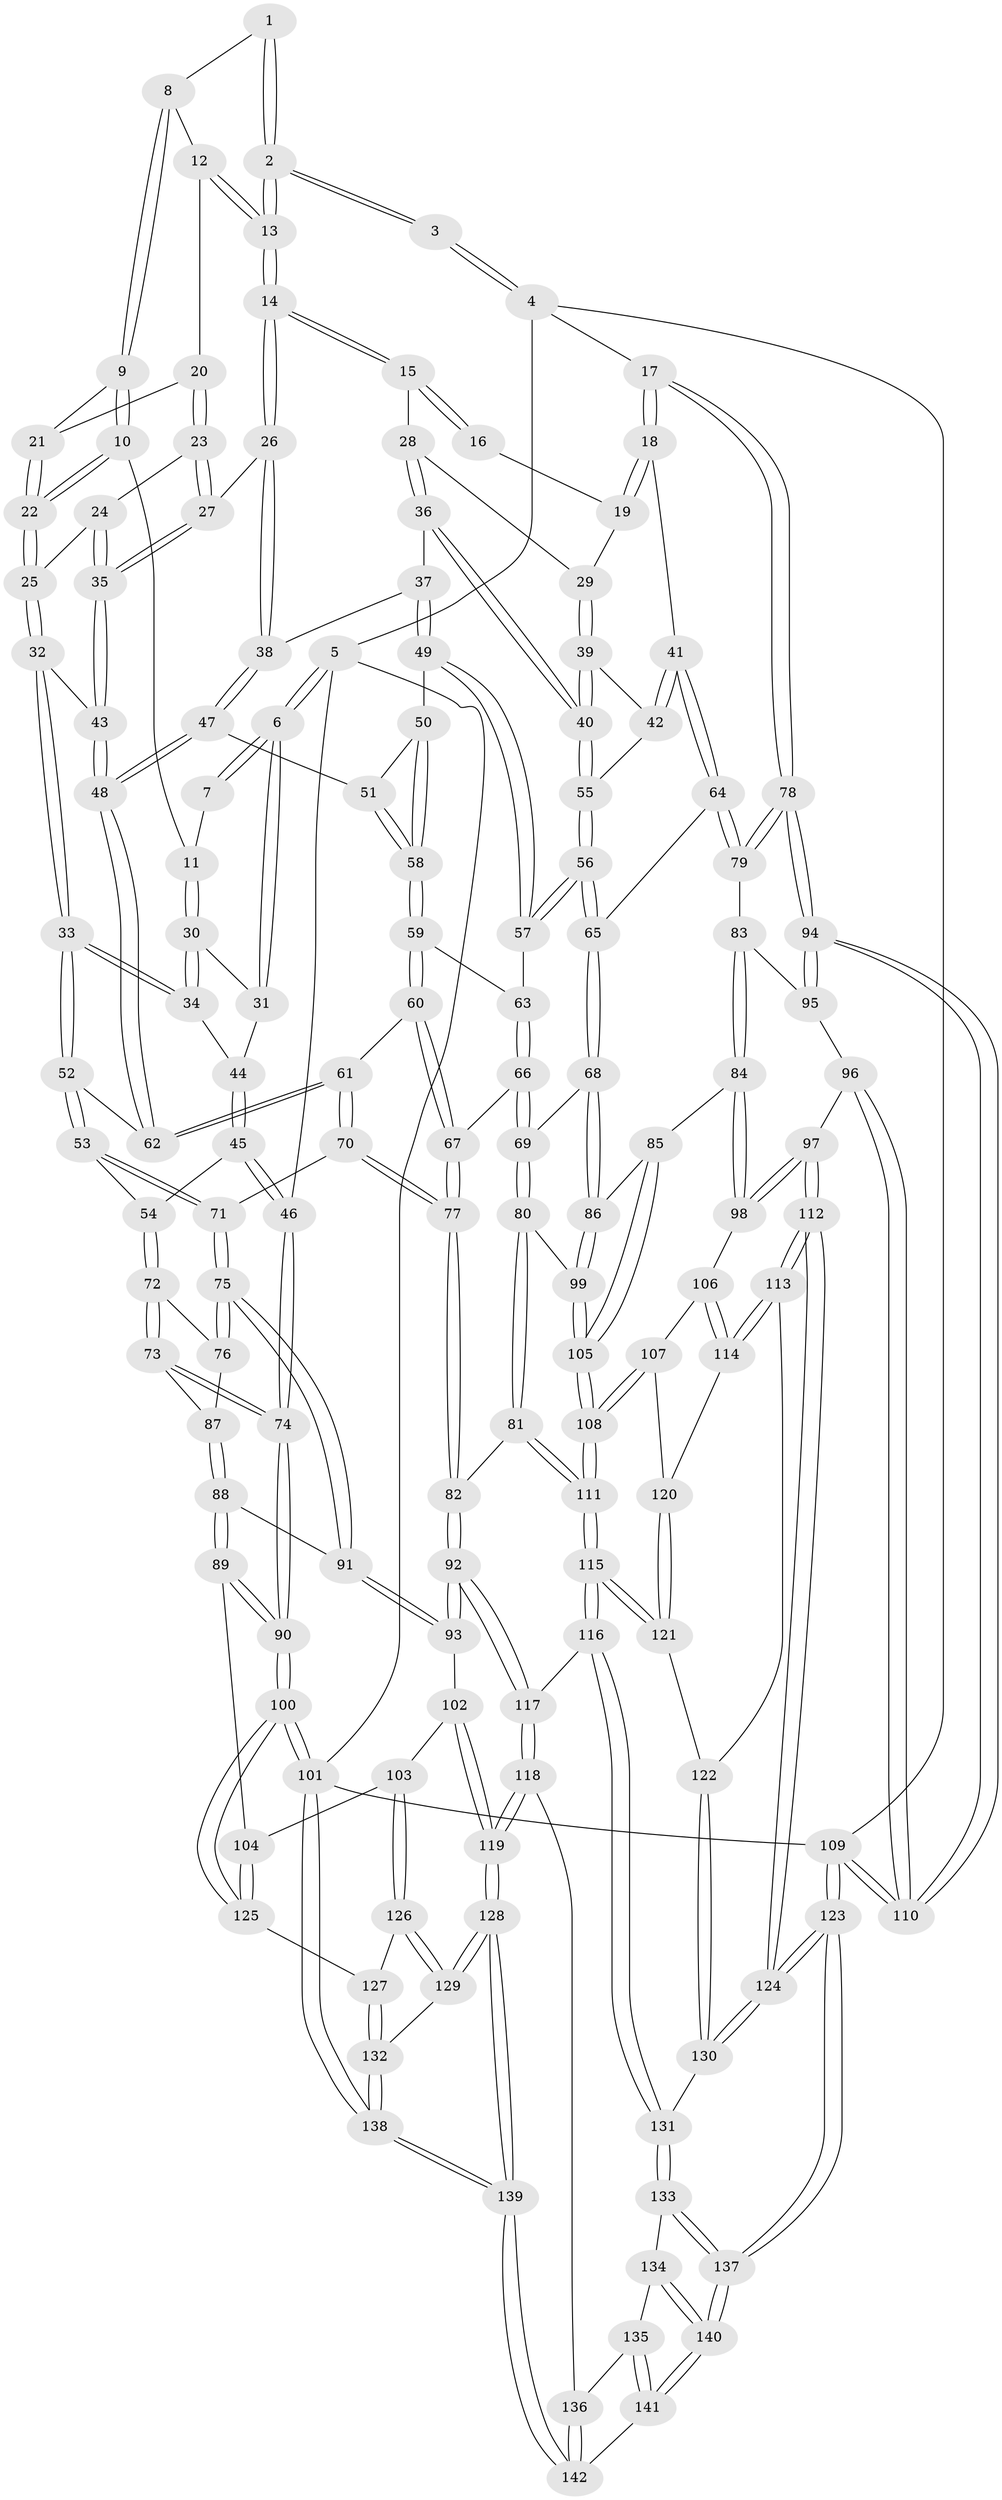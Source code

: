 // coarse degree distribution, {2: 0.014084507042253521, 3: 0.23943661971830985, 5: 0.3380281690140845, 4: 0.2676056338028169, 8: 0.028169014084507043, 6: 0.07042253521126761, 7: 0.04225352112676056}
// Generated by graph-tools (version 1.1) at 2025/05/03/04/25 22:05:04]
// undirected, 142 vertices, 352 edges
graph export_dot {
graph [start="1"]
  node [color=gray90,style=filled];
  1 [pos="+0.25764135184827225+0"];
  2 [pos="+0.5873195819559637+0"];
  3 [pos="+1+0"];
  4 [pos="+1+0"];
  5 [pos="+0+0"];
  6 [pos="+0+0"];
  7 [pos="+0.21225273307268955+0"];
  8 [pos="+0.2916574194466982+0.032585533873989984"];
  9 [pos="+0.2795156328279042+0.09489544699989434"];
  10 [pos="+0.2674236778231445+0.10746841305702934"];
  11 [pos="+0.2319601332749839+0.12396064550138641"];
  12 [pos="+0.43324472294250466+0.061887304417012935"];
  13 [pos="+0.5817990787112383+0"];
  14 [pos="+0.6264001349616796+0.07622688158083557"];
  15 [pos="+0.79864810378688+0.15089124447381533"];
  16 [pos="+1+0"];
  17 [pos="+1+0.3327018745743234"];
  18 [pos="+1+0.32433246884079037"];
  19 [pos="+0.9333746477377735+0.13689162848528158"];
  20 [pos="+0.41507824144141475+0.08912770037613098"];
  21 [pos="+0.375880392426732+0.10144949124434008"];
  22 [pos="+0.33877512763132334+0.1780744057443876"];
  23 [pos="+0.4202811526345046+0.14507589832677784"];
  24 [pos="+0.4128877041070175+0.18136040905850645"];
  25 [pos="+0.34556336461332376+0.20075607348489466"];
  26 [pos="+0.6128581523224047+0.12814893017635212"];
  27 [pos="+0.5193029189005453+0.1758426926193053"];
  28 [pos="+0.8005468550948486+0.15352926486598095"];
  29 [pos="+0.8156989562353908+0.16534947378415166"];
  30 [pos="+0.20780909951827506+0.1374965455424081"];
  31 [pos="+0+0"];
  32 [pos="+0.3272081828834937+0.2356284437744232"];
  33 [pos="+0.2318563992189518+0.28147407454444334"];
  34 [pos="+0.20135371232490457+0.1898210745578246"];
  35 [pos="+0.4532860374233613+0.2338195031854265"];
  36 [pos="+0.7325703299829069+0.2550512443354379"];
  37 [pos="+0.6465478253064083+0.19103422957903463"];
  38 [pos="+0.6132097091759978+0.13179960118443537"];
  39 [pos="+0.830772182100991+0.2022009019879555"];
  40 [pos="+0.739828835234237+0.28208357027602915"];
  41 [pos="+0.949223913493478+0.3467949227623173"];
  42 [pos="+0.8539479078137472+0.24388635519807558"];
  43 [pos="+0.4490187563862488+0.3006878406469582"];
  44 [pos="+0.0649118421193277+0.19832707778445668"];
  45 [pos="+0.03682109233193259+0.34245294453351427"];
  46 [pos="+0+0.36774313749996485"];
  47 [pos="+0.5668192050899489+0.25852010072897835"];
  48 [pos="+0.454815570355302+0.3157661957228637"];
  49 [pos="+0.6599783843784282+0.29078381444961593"];
  50 [pos="+0.6599553939456981+0.29079146295655034"];
  51 [pos="+0.56885456897337+0.2617266181466733"];
  52 [pos="+0.2309678060044611+0.2851589547993877"];
  53 [pos="+0.20522579769339372+0.3391577687438419"];
  54 [pos="+0.10179447083037145+0.36649654161492856"];
  55 [pos="+0.7406970302523203+0.2908026579920536"];
  56 [pos="+0.7298448984150184+0.34268190427454776"];
  57 [pos="+0.7228061958904786+0.34129350714127177"];
  58 [pos="+0.5985556774414978+0.3205563775573022"];
  59 [pos="+0.5966050190220717+0.3340773385216407"];
  60 [pos="+0.4874507640007238+0.3865775265796557"];
  61 [pos="+0.4552099005984127+0.378703648341087"];
  62 [pos="+0.45135509415500025+0.350400014743415"];
  63 [pos="+0.6307966979827301+0.3711712490999245"];
  64 [pos="+0.9169558278311759+0.3735749281042146"];
  65 [pos="+0.7924732445014667+0.4146162748186756"];
  66 [pos="+0.6068464180668784+0.450208498431034"];
  67 [pos="+0.5714799037209641+0.4433395527766407"];
  68 [pos="+0.7441344991819854+0.5022466861671705"];
  69 [pos="+0.6568469737883313+0.4978186365695944"];
  70 [pos="+0.38427882615125825+0.4691956963870569"];
  71 [pos="+0.3097699112506539+0.47288999290072514"];
  72 [pos="+0.10210402707280383+0.3935177528610346"];
  73 [pos="+0.08840148089388432+0.48868313551698445"];
  74 [pos="+0+0.6519395275560833"];
  75 [pos="+0.2607493601931861+0.5413803541802455"];
  76 [pos="+0.1826840924408596+0.5080831848476525"];
  77 [pos="+0.47463159508199476+0.5959545441137527"];
  78 [pos="+1+0.6106092873487411"];
  79 [pos="+0.9277108146589937+0.5273580066188893"];
  80 [pos="+0.5488071713847945+0.6177044064072532"];
  81 [pos="+0.5183603175314225+0.6258120333098334"];
  82 [pos="+0.4873708733734575+0.6261558166595299"];
  83 [pos="+0.9111970047522606+0.5556288502883404"];
  84 [pos="+0.8125981324727916+0.5947973098666797"];
  85 [pos="+0.782968692792068+0.5804733444201519"];
  86 [pos="+0.7488118765524274+0.5150891530368598"];
  87 [pos="+0.10558282598521006+0.5138164409449246"];
  88 [pos="+0.12313376221696633+0.597689815415974"];
  89 [pos="+0.07048846746337128+0.6765109608707922"];
  90 [pos="+0+0.6912893997352778"];
  91 [pos="+0.25901441009144643+0.5464849523409591"];
  92 [pos="+0.4428761189055424+0.6914382321424315"];
  93 [pos="+0.2827399272534325+0.6688783581238102"];
  94 [pos="+1+0.6234878576223994"];
  95 [pos="+0.9305306387636042+0.5811176078036735"];
  96 [pos="+0.9564419959752966+0.7062145232487299"];
  97 [pos="+0.935874338596955+0.7096026635496344"];
  98 [pos="+0.8661893177802912+0.6776414156230808"];
  99 [pos="+0.628396115214555+0.6481284116234064"];
  100 [pos="+0+1"];
  101 [pos="+0+1"];
  102 [pos="+0.28012377301961683+0.6717453862982891"];
  103 [pos="+0.20526352034030784+0.7470611517116843"];
  104 [pos="+0.16812257042741158+0.7369633208943669"];
  105 [pos="+0.7003814270116919+0.7020779336161065"];
  106 [pos="+0.8557067187405785+0.6870638615936698"];
  107 [pos="+0.7316290233583616+0.7292742289334215"];
  108 [pos="+0.7017998072810552+0.7192681493406728"];
  109 [pos="+1+1"];
  110 [pos="+1+0.7334228081130353"];
  111 [pos="+0.6471743603979485+0.8060420541185547"];
  112 [pos="+0.8754006265129374+0.8149852351678738"];
  113 [pos="+0.8316406841438676+0.8022731956335183"];
  114 [pos="+0.8045357811281785+0.7677723739282972"];
  115 [pos="+0.6428882935299383+0.8213400899139917"];
  116 [pos="+0.6358998085075686+0.8336082235378092"];
  117 [pos="+0.45218209963407063+0.8233139569808244"];
  118 [pos="+0.4103668034558548+0.8810312867326446"];
  119 [pos="+0.398030474715561+0.8906627813428674"];
  120 [pos="+0.780080155845215+0.7622706998979235"];
  121 [pos="+0.759765546550504+0.8212924295029317"];
  122 [pos="+0.7852756531496664+0.8375962710013763"];
  123 [pos="+1+1"];
  124 [pos="+0.9689489938868904+1"];
  125 [pos="+0.06124079505192119+0.888666638119514"];
  126 [pos="+0.21584935419885928+0.7720979633172294"];
  127 [pos="+0.1518649303974899+0.8637064934646905"];
  128 [pos="+0.3734259585665358+0.9110172004944743"];
  129 [pos="+0.2945374112735927+0.8725231004895083"];
  130 [pos="+0.784453867577016+0.890782290453903"];
  131 [pos="+0.6442494487213445+0.857759679015584"];
  132 [pos="+0.18788014249317425+0.9258126962158117"];
  133 [pos="+0.6445872946818656+0.8750528678339305"];
  134 [pos="+0.6163091167077055+0.9249689607386631"];
  135 [pos="+0.5803091494033255+0.9629745178461588"];
  136 [pos="+0.5347051399094778+0.9545793789982226"];
  137 [pos="+0.9727638028915064+1"];
  138 [pos="+0+1"];
  139 [pos="+0.3462595985121106+1"];
  140 [pos="+0.762532043561357+1"];
  141 [pos="+0.6035171147281838+1"];
  142 [pos="+0.46501361916884204+1"];
  1 -- 2;
  1 -- 2;
  1 -- 8;
  2 -- 3;
  2 -- 3;
  2 -- 13;
  2 -- 13;
  3 -- 4;
  3 -- 4;
  4 -- 5;
  4 -- 17;
  4 -- 109;
  5 -- 6;
  5 -- 6;
  5 -- 46;
  5 -- 101;
  6 -- 7;
  6 -- 7;
  6 -- 31;
  6 -- 31;
  7 -- 11;
  8 -- 9;
  8 -- 9;
  8 -- 12;
  9 -- 10;
  9 -- 10;
  9 -- 21;
  10 -- 11;
  10 -- 22;
  10 -- 22;
  11 -- 30;
  11 -- 30;
  12 -- 13;
  12 -- 13;
  12 -- 20;
  13 -- 14;
  13 -- 14;
  14 -- 15;
  14 -- 15;
  14 -- 26;
  14 -- 26;
  15 -- 16;
  15 -- 16;
  15 -- 28;
  16 -- 19;
  17 -- 18;
  17 -- 18;
  17 -- 78;
  17 -- 78;
  18 -- 19;
  18 -- 19;
  18 -- 41;
  19 -- 29;
  20 -- 21;
  20 -- 23;
  20 -- 23;
  21 -- 22;
  21 -- 22;
  22 -- 25;
  22 -- 25;
  23 -- 24;
  23 -- 27;
  23 -- 27;
  24 -- 25;
  24 -- 35;
  24 -- 35;
  25 -- 32;
  25 -- 32;
  26 -- 27;
  26 -- 38;
  26 -- 38;
  27 -- 35;
  27 -- 35;
  28 -- 29;
  28 -- 36;
  28 -- 36;
  29 -- 39;
  29 -- 39;
  30 -- 31;
  30 -- 34;
  30 -- 34;
  31 -- 44;
  32 -- 33;
  32 -- 33;
  32 -- 43;
  33 -- 34;
  33 -- 34;
  33 -- 52;
  33 -- 52;
  34 -- 44;
  35 -- 43;
  35 -- 43;
  36 -- 37;
  36 -- 40;
  36 -- 40;
  37 -- 38;
  37 -- 49;
  37 -- 49;
  38 -- 47;
  38 -- 47;
  39 -- 40;
  39 -- 40;
  39 -- 42;
  40 -- 55;
  40 -- 55;
  41 -- 42;
  41 -- 42;
  41 -- 64;
  41 -- 64;
  42 -- 55;
  43 -- 48;
  43 -- 48;
  44 -- 45;
  44 -- 45;
  45 -- 46;
  45 -- 46;
  45 -- 54;
  46 -- 74;
  46 -- 74;
  47 -- 48;
  47 -- 48;
  47 -- 51;
  48 -- 62;
  48 -- 62;
  49 -- 50;
  49 -- 57;
  49 -- 57;
  50 -- 51;
  50 -- 58;
  50 -- 58;
  51 -- 58;
  51 -- 58;
  52 -- 53;
  52 -- 53;
  52 -- 62;
  53 -- 54;
  53 -- 71;
  53 -- 71;
  54 -- 72;
  54 -- 72;
  55 -- 56;
  55 -- 56;
  56 -- 57;
  56 -- 57;
  56 -- 65;
  56 -- 65;
  57 -- 63;
  58 -- 59;
  58 -- 59;
  59 -- 60;
  59 -- 60;
  59 -- 63;
  60 -- 61;
  60 -- 67;
  60 -- 67;
  61 -- 62;
  61 -- 62;
  61 -- 70;
  61 -- 70;
  63 -- 66;
  63 -- 66;
  64 -- 65;
  64 -- 79;
  64 -- 79;
  65 -- 68;
  65 -- 68;
  66 -- 67;
  66 -- 69;
  66 -- 69;
  67 -- 77;
  67 -- 77;
  68 -- 69;
  68 -- 86;
  68 -- 86;
  69 -- 80;
  69 -- 80;
  70 -- 71;
  70 -- 77;
  70 -- 77;
  71 -- 75;
  71 -- 75;
  72 -- 73;
  72 -- 73;
  72 -- 76;
  73 -- 74;
  73 -- 74;
  73 -- 87;
  74 -- 90;
  74 -- 90;
  75 -- 76;
  75 -- 76;
  75 -- 91;
  75 -- 91;
  76 -- 87;
  77 -- 82;
  77 -- 82;
  78 -- 79;
  78 -- 79;
  78 -- 94;
  78 -- 94;
  79 -- 83;
  80 -- 81;
  80 -- 81;
  80 -- 99;
  81 -- 82;
  81 -- 111;
  81 -- 111;
  82 -- 92;
  82 -- 92;
  83 -- 84;
  83 -- 84;
  83 -- 95;
  84 -- 85;
  84 -- 98;
  84 -- 98;
  85 -- 86;
  85 -- 105;
  85 -- 105;
  86 -- 99;
  86 -- 99;
  87 -- 88;
  87 -- 88;
  88 -- 89;
  88 -- 89;
  88 -- 91;
  89 -- 90;
  89 -- 90;
  89 -- 104;
  90 -- 100;
  90 -- 100;
  91 -- 93;
  91 -- 93;
  92 -- 93;
  92 -- 93;
  92 -- 117;
  92 -- 117;
  93 -- 102;
  94 -- 95;
  94 -- 95;
  94 -- 110;
  94 -- 110;
  95 -- 96;
  96 -- 97;
  96 -- 110;
  96 -- 110;
  97 -- 98;
  97 -- 98;
  97 -- 112;
  97 -- 112;
  98 -- 106;
  99 -- 105;
  99 -- 105;
  100 -- 101;
  100 -- 101;
  100 -- 125;
  100 -- 125;
  101 -- 138;
  101 -- 138;
  101 -- 109;
  102 -- 103;
  102 -- 119;
  102 -- 119;
  103 -- 104;
  103 -- 126;
  103 -- 126;
  104 -- 125;
  104 -- 125;
  105 -- 108;
  105 -- 108;
  106 -- 107;
  106 -- 114;
  106 -- 114;
  107 -- 108;
  107 -- 108;
  107 -- 120;
  108 -- 111;
  108 -- 111;
  109 -- 110;
  109 -- 110;
  109 -- 123;
  109 -- 123;
  111 -- 115;
  111 -- 115;
  112 -- 113;
  112 -- 113;
  112 -- 124;
  112 -- 124;
  113 -- 114;
  113 -- 114;
  113 -- 122;
  114 -- 120;
  115 -- 116;
  115 -- 116;
  115 -- 121;
  115 -- 121;
  116 -- 117;
  116 -- 131;
  116 -- 131;
  117 -- 118;
  117 -- 118;
  118 -- 119;
  118 -- 119;
  118 -- 136;
  119 -- 128;
  119 -- 128;
  120 -- 121;
  120 -- 121;
  121 -- 122;
  122 -- 130;
  122 -- 130;
  123 -- 124;
  123 -- 124;
  123 -- 137;
  123 -- 137;
  124 -- 130;
  124 -- 130;
  125 -- 127;
  126 -- 127;
  126 -- 129;
  126 -- 129;
  127 -- 132;
  127 -- 132;
  128 -- 129;
  128 -- 129;
  128 -- 139;
  128 -- 139;
  129 -- 132;
  130 -- 131;
  131 -- 133;
  131 -- 133;
  132 -- 138;
  132 -- 138;
  133 -- 134;
  133 -- 137;
  133 -- 137;
  134 -- 135;
  134 -- 140;
  134 -- 140;
  135 -- 136;
  135 -- 141;
  135 -- 141;
  136 -- 142;
  136 -- 142;
  137 -- 140;
  137 -- 140;
  138 -- 139;
  138 -- 139;
  139 -- 142;
  139 -- 142;
  140 -- 141;
  140 -- 141;
  141 -- 142;
}
